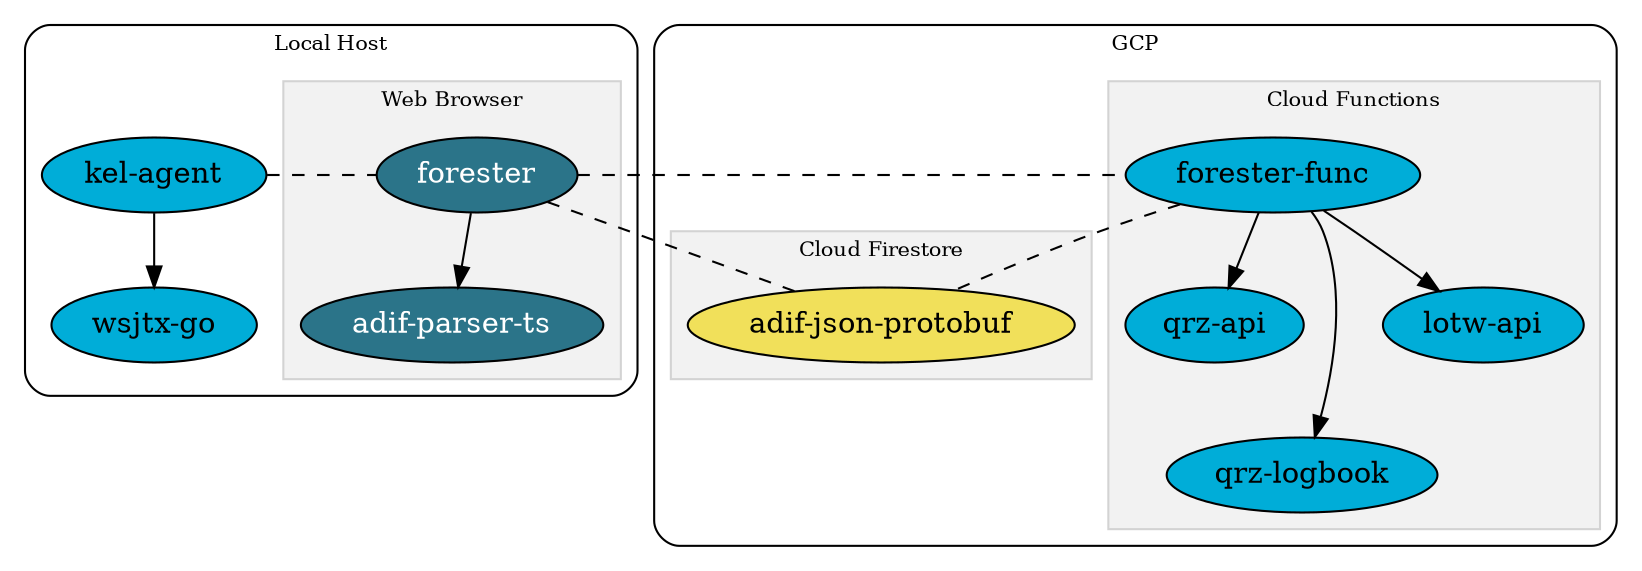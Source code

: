 digraph {
    graph [truecolor = true bgcolor = "#ffffff00"]
    newrank = true;

    subgraph clusterComputer {
        graph [truecolor = true bgcolor = "gray100"]
        label = "Local Host";
        style = rounded;
        fontsize = 10;

        subgraph clusterBrowser {
            label = "Web Browser";
            fontsize = 10;
            color = lightgrey;
            style=filled;
            fillcolor = "grey95";

            forester [URL="https://github.com/k0swe/forester"; style=filled; fillcolor="#2b7489"; fontcolor=white]
            adifparserts [label = "adif-parser-ts"; URL="https://github.com/k0swe/adif-parser-ts"; style=filled; fillcolor="#2b7489"; fontcolor=white]
            forester -> adifparserts
        };
        agent [label = "kel-agent"; URL="https://github.com/k0swe/kel-agent"; style=filled; fillcolor="#00ADD8"]
        wsjtxgo [label = "wsjtx-go"; URL="https://github.com/k0swe/wsjtx-go"; style=filled; fillcolor="#00ADD8"]
        agent -> wsjtxgo
    }

    subgraph clusterGCP {
        graph [truecolor = true bgcolor = "gray100"]
        label = "GCP";
        style = rounded;
        fontsize = 10;

        subgraph clusterGCF {
            label = "Cloud Functions";
            fontsize = 10;
            color = lightgrey;
            style=filled;
            fillcolor = "grey95";

            func [label = "forester-func"; URL="https://github.com/k0swe/forester-func"; style=filled; fillcolor="#00ADD8"]
            qrzapi [label = "qrz-api"; URL="https://github.com/k0swe/qrz-api"; style=filled; fillcolor="#00ADD8"]
            qrzlogbook [label = "qrz-logbook"; URL="https://github.com/k0swe/qrz-logbook"; style=filled; fillcolor="#00ADD8"]
            lotwapi [label = "lotw-api"; URL="https://github.com/k0swe/lotw-api"; style=filled; fillcolor="#00ADD8"]
            func -> qrzapi
            func -> qrzlogbook
            qrzapi -> qrzlogbook [style=invis]
            func -> lotwapi
            {rank=sink; qrzlogbook}
        };

        subgraph clusterFirebase {
            label = "Cloud Firestore";
            fontsize = 10;
            color = lightgrey;
            style=filled;
            fillcolor = "grey95";
            adifjson [label = "adif-json-protobuf"; URL="https://github.com/k0swe/adif-json-protobuf"; style=filled; fillcolor="#f1e05a"]
        };
    };

    edge [style = dashed; dir = none;]
    {rank=source; forester agent func}

    agent -> forester;
    forester -> adifjson;
    forester -> func;
    func -> adifjson;
}
